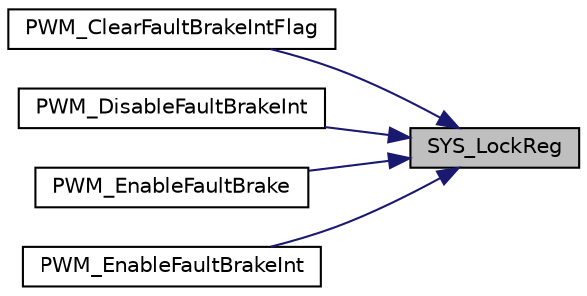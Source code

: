digraph "SYS_LockReg"
{
 // LATEX_PDF_SIZE
  edge [fontname="Helvetica",fontsize="10",labelfontname="Helvetica",labelfontsize="10"];
  node [fontname="Helvetica",fontsize="10",shape=record];
  rankdir="RL";
  Node1 [label="SYS_LockReg",height=0.2,width=0.4,color="black", fillcolor="grey75", style="filled", fontcolor="black",tooltip="Enable register write-protection function."];
  Node1 -> Node2 [dir="back",color="midnightblue",fontsize="10",style="solid",fontname="Helvetica"];
  Node2 [label="PWM_ClearFaultBrakeIntFlag",height=0.2,width=0.4,color="black", fillcolor="white", style="filled",URL="$df/d15/group___n_a_n_o103___p_w_m___e_x_p_o_r_t_e_d___f_u_n_c_t_i_o_n_s.html#gaab6d61eae3fc38728d9717dcd474bd23",tooltip="This function clear fault brake interrupt of selected source."];
  Node1 -> Node3 [dir="back",color="midnightblue",fontsize="10",style="solid",fontname="Helvetica"];
  Node3 [label="PWM_DisableFaultBrakeInt",height=0.2,width=0.4,color="black", fillcolor="white", style="filled",URL="$df/d15/group___n_a_n_o103___p_w_m___e_x_p_o_r_t_e_d___f_u_n_c_t_i_o_n_s.html#ga5aab6d49035029b38b0fd3ce2d8c8648",tooltip="This function disable fault brake interrupt."];
  Node1 -> Node4 [dir="back",color="midnightblue",fontsize="10",style="solid",fontname="Helvetica"];
  Node4 [label="PWM_EnableFaultBrake",height=0.2,width=0.4,color="black", fillcolor="white", style="filled",URL="$df/d15/group___n_a_n_o103___p_w_m___e_x_p_o_r_t_e_d___f_u_n_c_t_i_o_n_s.html#ga995653b7cb7abbd050bf4ecfc8370064",tooltip="This function enable fault brake of selected channel(s)"];
  Node1 -> Node5 [dir="back",color="midnightblue",fontsize="10",style="solid",fontname="Helvetica"];
  Node5 [label="PWM_EnableFaultBrakeInt",height=0.2,width=0.4,color="black", fillcolor="white", style="filled",URL="$df/d15/group___n_a_n_o103___p_w_m___e_x_p_o_r_t_e_d___f_u_n_c_t_i_o_n_s.html#gaddc9fc1cf3a17dae5f3804fac99a7837",tooltip="This function enable fault brake interrupt."];
}
